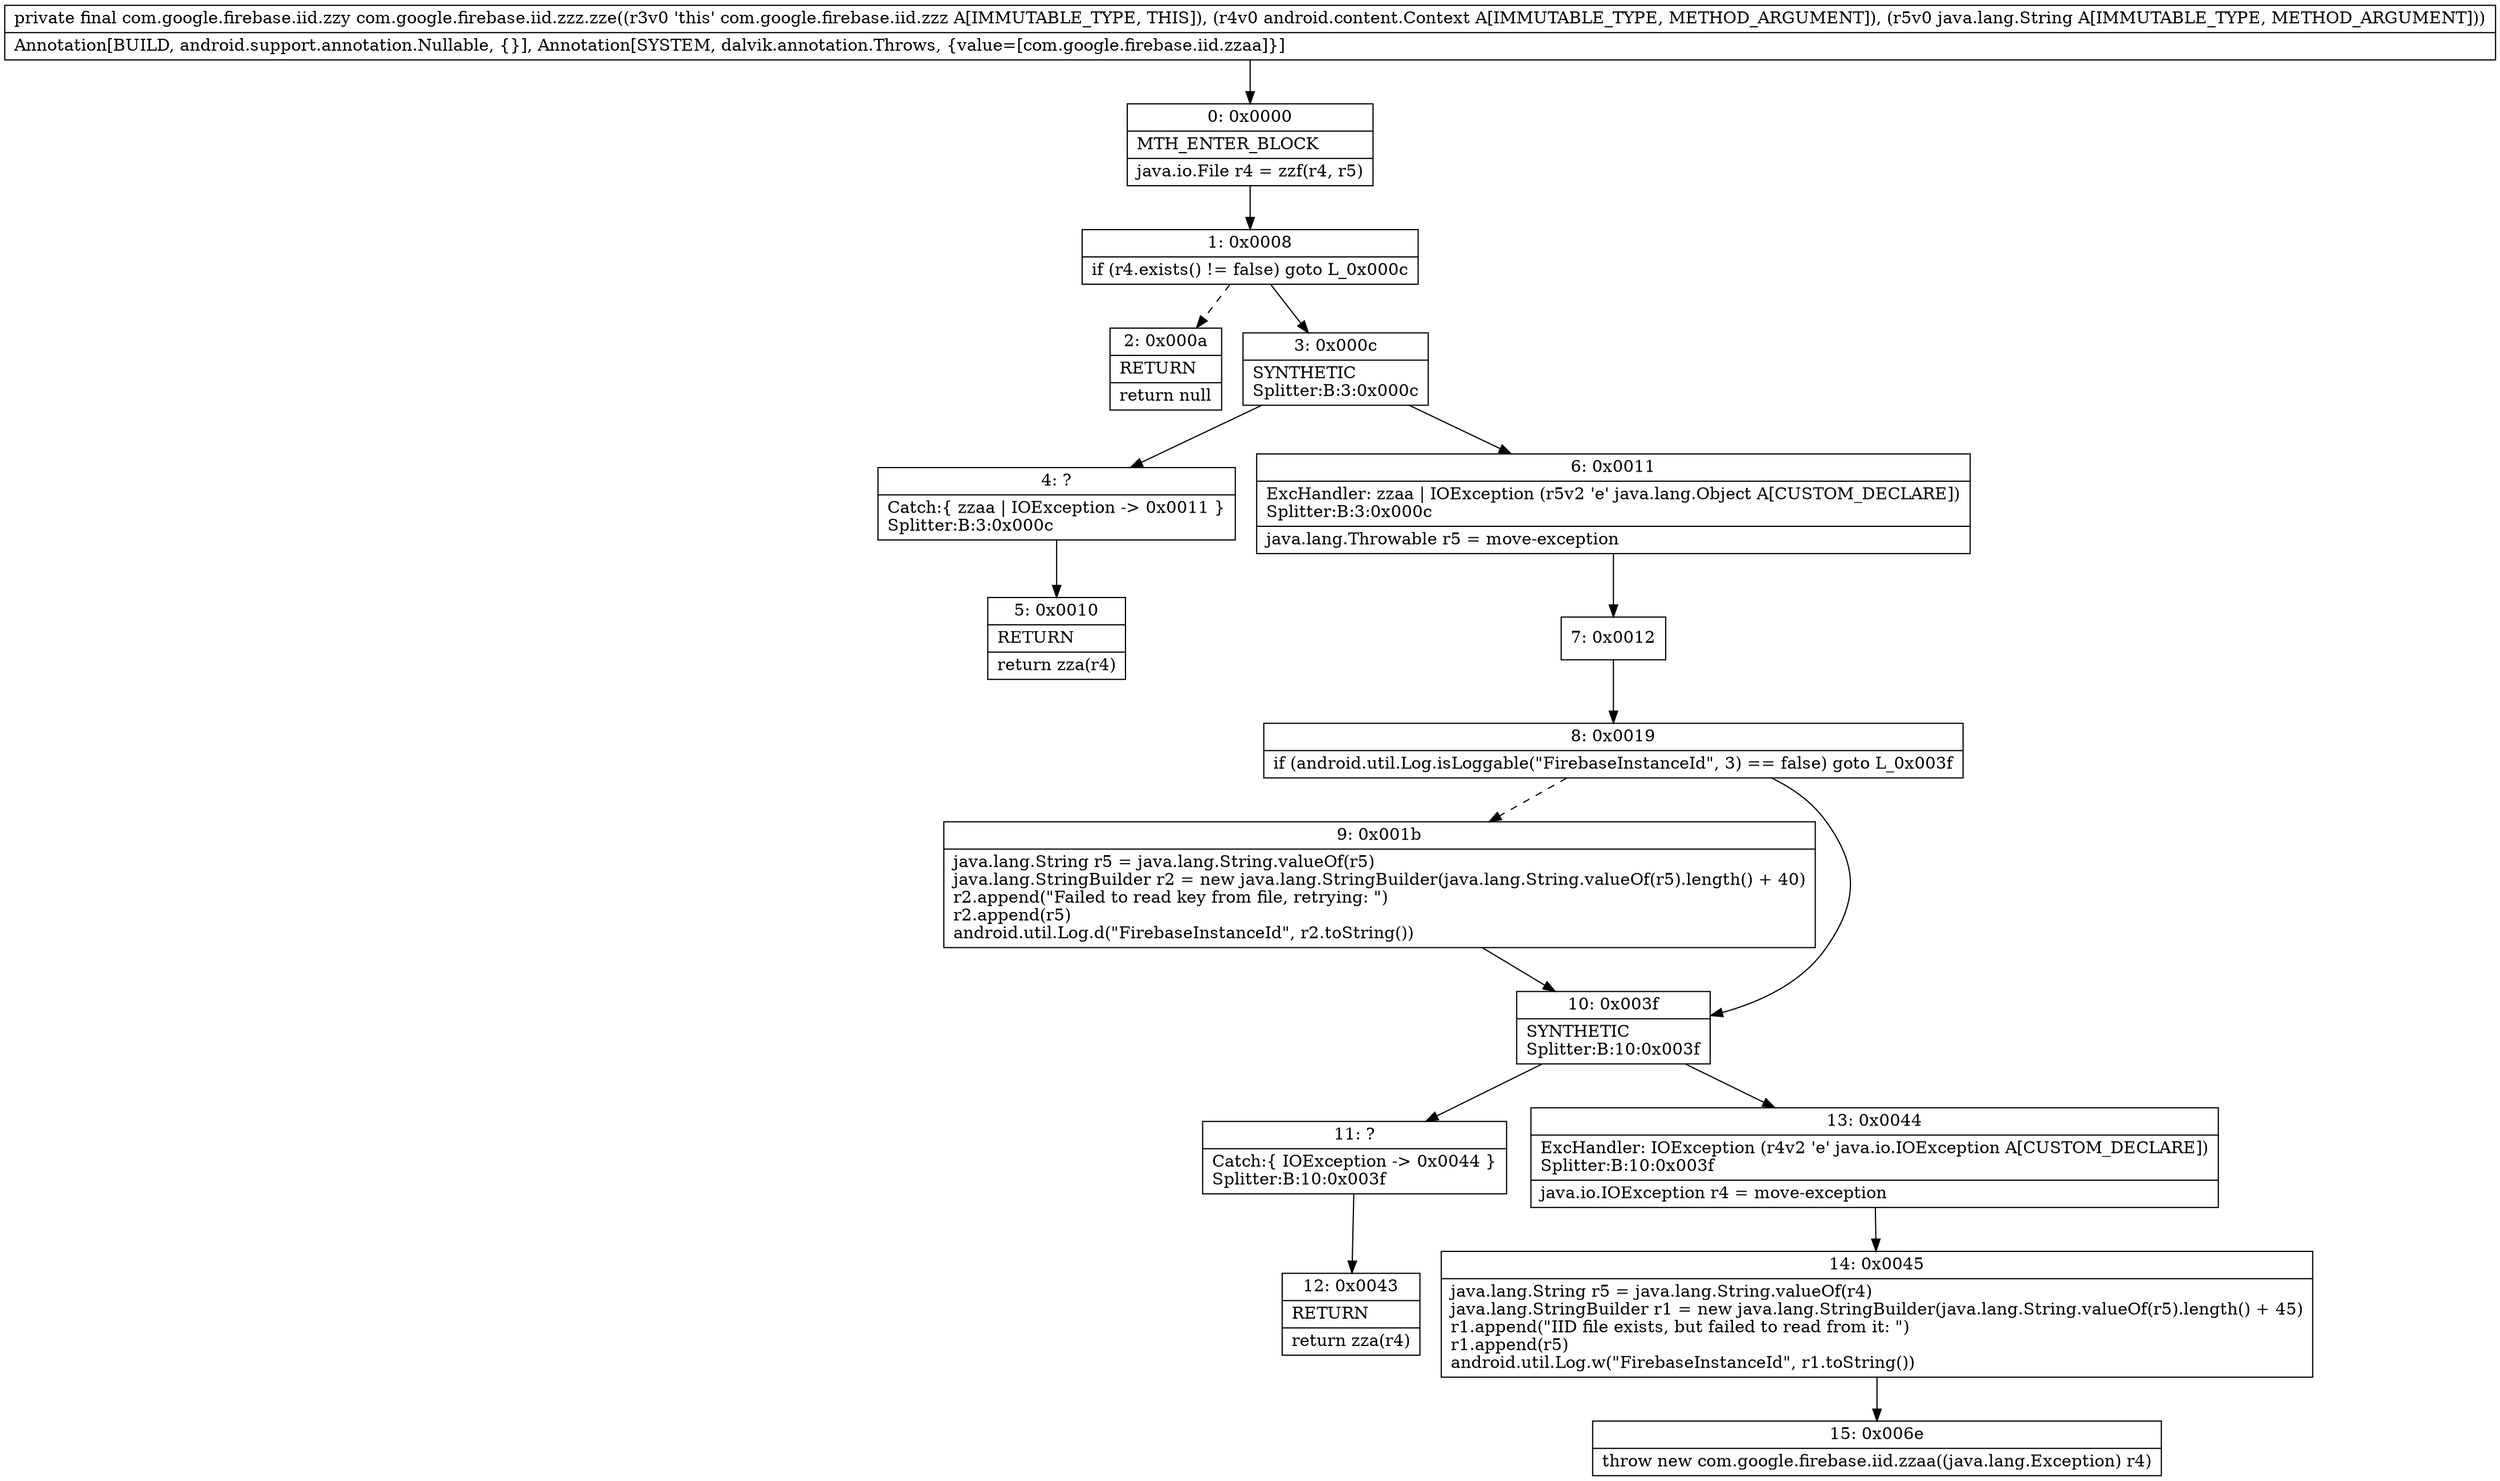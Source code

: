 digraph "CFG forcom.google.firebase.iid.zzz.zze(Landroid\/content\/Context;Ljava\/lang\/String;)Lcom\/google\/firebase\/iid\/zzy;" {
Node_0 [shape=record,label="{0\:\ 0x0000|MTH_ENTER_BLOCK\l|java.io.File r4 = zzf(r4, r5)\l}"];
Node_1 [shape=record,label="{1\:\ 0x0008|if (r4.exists() != false) goto L_0x000c\l}"];
Node_2 [shape=record,label="{2\:\ 0x000a|RETURN\l|return null\l}"];
Node_3 [shape=record,label="{3\:\ 0x000c|SYNTHETIC\lSplitter:B:3:0x000c\l}"];
Node_4 [shape=record,label="{4\:\ ?|Catch:\{ zzaa \| IOException \-\> 0x0011 \}\lSplitter:B:3:0x000c\l}"];
Node_5 [shape=record,label="{5\:\ 0x0010|RETURN\l|return zza(r4)\l}"];
Node_6 [shape=record,label="{6\:\ 0x0011|ExcHandler: zzaa \| IOException (r5v2 'e' java.lang.Object A[CUSTOM_DECLARE])\lSplitter:B:3:0x000c\l|java.lang.Throwable r5 = move\-exception\l}"];
Node_7 [shape=record,label="{7\:\ 0x0012}"];
Node_8 [shape=record,label="{8\:\ 0x0019|if (android.util.Log.isLoggable(\"FirebaseInstanceId\", 3) == false) goto L_0x003f\l}"];
Node_9 [shape=record,label="{9\:\ 0x001b|java.lang.String r5 = java.lang.String.valueOf(r5)\ljava.lang.StringBuilder r2 = new java.lang.StringBuilder(java.lang.String.valueOf(r5).length() + 40)\lr2.append(\"Failed to read key from file, retrying: \")\lr2.append(r5)\landroid.util.Log.d(\"FirebaseInstanceId\", r2.toString())\l}"];
Node_10 [shape=record,label="{10\:\ 0x003f|SYNTHETIC\lSplitter:B:10:0x003f\l}"];
Node_11 [shape=record,label="{11\:\ ?|Catch:\{ IOException \-\> 0x0044 \}\lSplitter:B:10:0x003f\l}"];
Node_12 [shape=record,label="{12\:\ 0x0043|RETURN\l|return zza(r4)\l}"];
Node_13 [shape=record,label="{13\:\ 0x0044|ExcHandler: IOException (r4v2 'e' java.io.IOException A[CUSTOM_DECLARE])\lSplitter:B:10:0x003f\l|java.io.IOException r4 = move\-exception\l}"];
Node_14 [shape=record,label="{14\:\ 0x0045|java.lang.String r5 = java.lang.String.valueOf(r4)\ljava.lang.StringBuilder r1 = new java.lang.StringBuilder(java.lang.String.valueOf(r5).length() + 45)\lr1.append(\"IID file exists, but failed to read from it: \")\lr1.append(r5)\landroid.util.Log.w(\"FirebaseInstanceId\", r1.toString())\l}"];
Node_15 [shape=record,label="{15\:\ 0x006e|throw new com.google.firebase.iid.zzaa((java.lang.Exception) r4)\l}"];
MethodNode[shape=record,label="{private final com.google.firebase.iid.zzy com.google.firebase.iid.zzz.zze((r3v0 'this' com.google.firebase.iid.zzz A[IMMUTABLE_TYPE, THIS]), (r4v0 android.content.Context A[IMMUTABLE_TYPE, METHOD_ARGUMENT]), (r5v0 java.lang.String A[IMMUTABLE_TYPE, METHOD_ARGUMENT]))  | Annotation[BUILD, android.support.annotation.Nullable, \{\}], Annotation[SYSTEM, dalvik.annotation.Throws, \{value=[com.google.firebase.iid.zzaa]\}]\l}"];
MethodNode -> Node_0;
Node_0 -> Node_1;
Node_1 -> Node_2[style=dashed];
Node_1 -> Node_3;
Node_3 -> Node_4;
Node_3 -> Node_6;
Node_4 -> Node_5;
Node_6 -> Node_7;
Node_7 -> Node_8;
Node_8 -> Node_9[style=dashed];
Node_8 -> Node_10;
Node_9 -> Node_10;
Node_10 -> Node_11;
Node_10 -> Node_13;
Node_11 -> Node_12;
Node_13 -> Node_14;
Node_14 -> Node_15;
}

